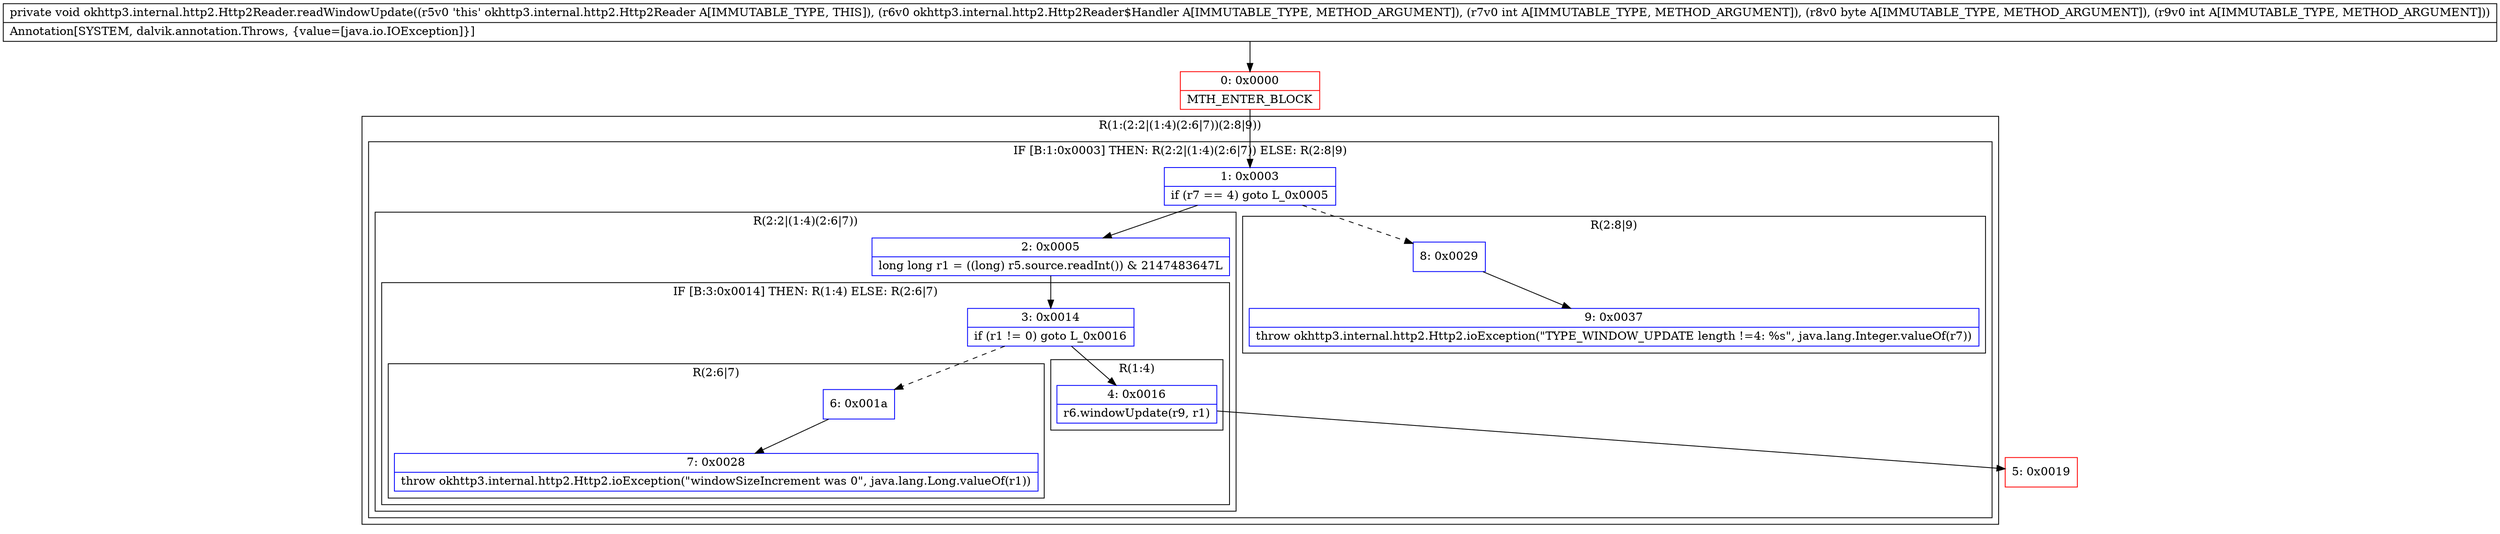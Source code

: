 digraph "CFG forokhttp3.internal.http2.Http2Reader.readWindowUpdate(Lokhttp3\/internal\/http2\/Http2Reader$Handler;IBI)V" {
subgraph cluster_Region_1432273132 {
label = "R(1:(2:2|(1:4)(2:6|7))(2:8|9))";
node [shape=record,color=blue];
subgraph cluster_IfRegion_778789875 {
label = "IF [B:1:0x0003] THEN: R(2:2|(1:4)(2:6|7)) ELSE: R(2:8|9)";
node [shape=record,color=blue];
Node_1 [shape=record,label="{1\:\ 0x0003|if (r7 == 4) goto L_0x0005\l}"];
subgraph cluster_Region_423457517 {
label = "R(2:2|(1:4)(2:6|7))";
node [shape=record,color=blue];
Node_2 [shape=record,label="{2\:\ 0x0005|long long r1 = ((long) r5.source.readInt()) & 2147483647L\l}"];
subgraph cluster_IfRegion_1228256883 {
label = "IF [B:3:0x0014] THEN: R(1:4) ELSE: R(2:6|7)";
node [shape=record,color=blue];
Node_3 [shape=record,label="{3\:\ 0x0014|if (r1 != 0) goto L_0x0016\l}"];
subgraph cluster_Region_641119742 {
label = "R(1:4)";
node [shape=record,color=blue];
Node_4 [shape=record,label="{4\:\ 0x0016|r6.windowUpdate(r9, r1)\l}"];
}
subgraph cluster_Region_1835397595 {
label = "R(2:6|7)";
node [shape=record,color=blue];
Node_6 [shape=record,label="{6\:\ 0x001a}"];
Node_7 [shape=record,label="{7\:\ 0x0028|throw okhttp3.internal.http2.Http2.ioException(\"windowSizeIncrement was 0\", java.lang.Long.valueOf(r1))\l}"];
}
}
}
subgraph cluster_Region_1332236197 {
label = "R(2:8|9)";
node [shape=record,color=blue];
Node_8 [shape=record,label="{8\:\ 0x0029}"];
Node_9 [shape=record,label="{9\:\ 0x0037|throw okhttp3.internal.http2.Http2.ioException(\"TYPE_WINDOW_UPDATE length !=4: %s\", java.lang.Integer.valueOf(r7))\l}"];
}
}
}
Node_0 [shape=record,color=red,label="{0\:\ 0x0000|MTH_ENTER_BLOCK\l}"];
Node_5 [shape=record,color=red,label="{5\:\ 0x0019}"];
MethodNode[shape=record,label="{private void okhttp3.internal.http2.Http2Reader.readWindowUpdate((r5v0 'this' okhttp3.internal.http2.Http2Reader A[IMMUTABLE_TYPE, THIS]), (r6v0 okhttp3.internal.http2.Http2Reader$Handler A[IMMUTABLE_TYPE, METHOD_ARGUMENT]), (r7v0 int A[IMMUTABLE_TYPE, METHOD_ARGUMENT]), (r8v0 byte A[IMMUTABLE_TYPE, METHOD_ARGUMENT]), (r9v0 int A[IMMUTABLE_TYPE, METHOD_ARGUMENT]))  | Annotation[SYSTEM, dalvik.annotation.Throws, \{value=[java.io.IOException]\}]\l}"];
MethodNode -> Node_0;
Node_1 -> Node_2;
Node_1 -> Node_8[style=dashed];
Node_2 -> Node_3;
Node_3 -> Node_4;
Node_3 -> Node_6[style=dashed];
Node_4 -> Node_5;
Node_6 -> Node_7;
Node_8 -> Node_9;
Node_0 -> Node_1;
}

